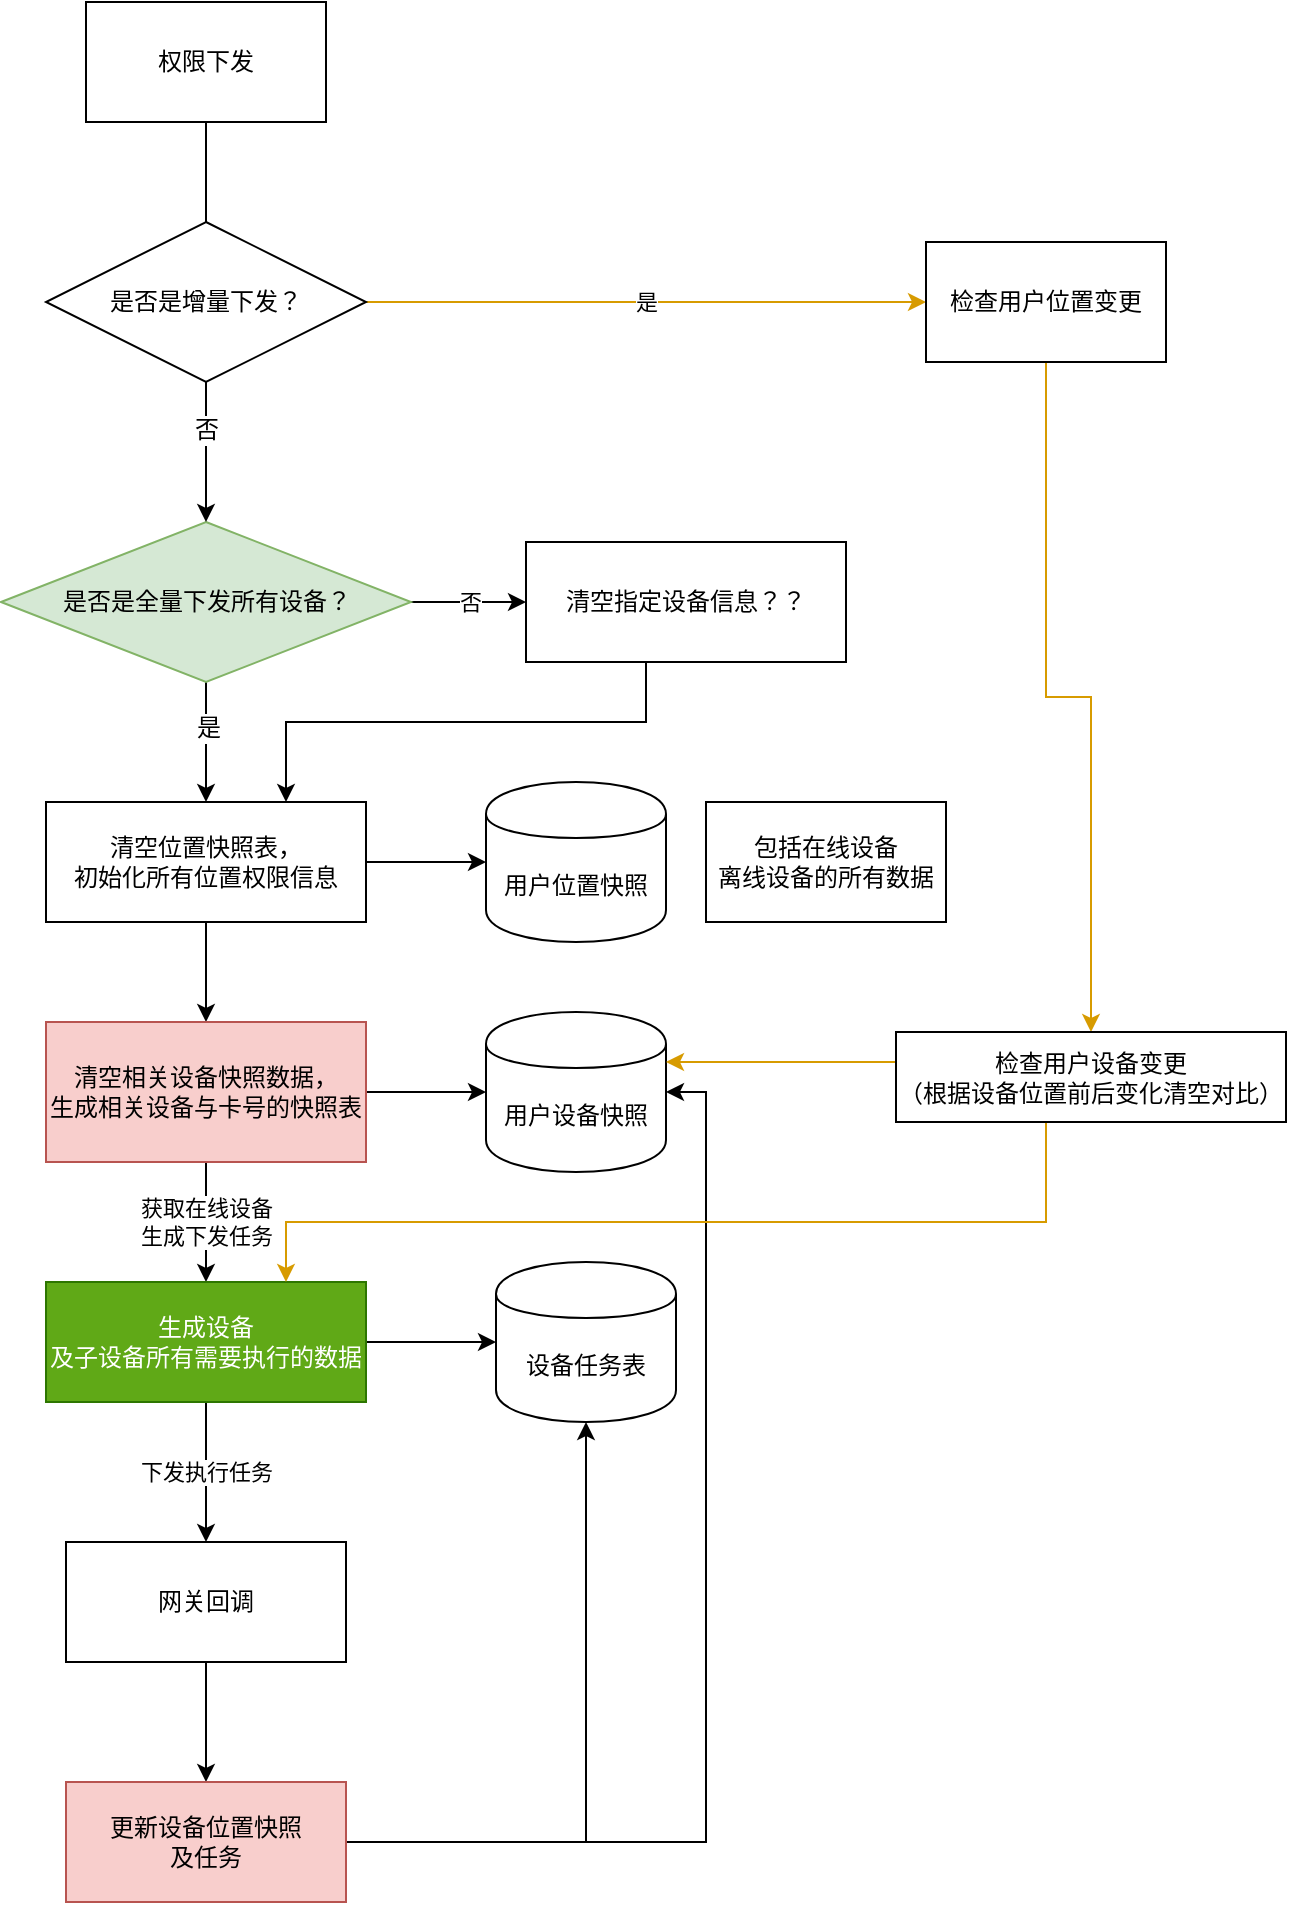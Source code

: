 <mxfile version="12.6.5" type="github">
  <diagram id="v_arF2TW2bqlZ3hK2OgE" name="Page-1">
    <mxGraphModel dx="869" dy="437" grid="1" gridSize="10" guides="1" tooltips="1" connect="1" arrows="1" fold="1" page="1" pageScale="1" pageWidth="827" pageHeight="1169" math="0" shadow="0">
      <root>
        <mxCell id="0"/>
        <mxCell id="1" parent="0"/>
        <mxCell id="MOwNMbAIh5BBS8uGqdnz-7" style="edgeStyle=orthogonalEdgeStyle;rounded=0;orthogonalLoop=1;jettySize=auto;html=1;entryX=0.5;entryY=0;entryDx=0;entryDy=0;" parent="1" source="MOwNMbAIh5BBS8uGqdnz-1" edge="1">
          <mxGeometry relative="1" as="geometry">
            <mxPoint x="160" y="150" as="targetPoint"/>
          </mxGeometry>
        </mxCell>
        <mxCell id="MOwNMbAIh5BBS8uGqdnz-1" value="权限下发" style="rounded=0;whiteSpace=wrap;html=1;" parent="1" vertex="1">
          <mxGeometry x="100" y="20" width="120" height="60" as="geometry"/>
        </mxCell>
        <mxCell id="MOwNMbAIh5BBS8uGqdnz-8" style="edgeStyle=orthogonalEdgeStyle;rounded=0;orthogonalLoop=1;jettySize=auto;html=1;entryX=0.5;entryY=0;entryDx=0;entryDy=0;" parent="1" source="MOwNMbAIh5BBS8uGqdnz-2" target="MOwNMbAIh5BBS8uGqdnz-4" edge="1">
          <mxGeometry relative="1" as="geometry"/>
        </mxCell>
        <mxCell id="MOwNMbAIh5BBS8uGqdnz-9" value="是" style="text;html=1;align=center;verticalAlign=middle;resizable=0;points=[];labelBackgroundColor=#ffffff;" parent="MOwNMbAIh5BBS8uGqdnz-8" vertex="1" connectable="0">
          <mxGeometry x="-0.244" y="1" relative="1" as="geometry">
            <mxPoint as="offset"/>
          </mxGeometry>
        </mxCell>
        <mxCell id="-Oa4V9TWspahq8izikd7-13" value="否" style="edgeStyle=orthogonalEdgeStyle;rounded=0;orthogonalLoop=1;jettySize=auto;html=1;entryX=0;entryY=0.5;entryDx=0;entryDy=0;" edge="1" parent="1" source="MOwNMbAIh5BBS8uGqdnz-2" target="-Oa4V9TWspahq8izikd7-12">
          <mxGeometry relative="1" as="geometry"/>
        </mxCell>
        <mxCell id="MOwNMbAIh5BBS8uGqdnz-2" value="是否是全量下发所有设备？" style="rhombus;whiteSpace=wrap;html=1;fillColor=#d5e8d4;strokeColor=#82b366;" parent="1" vertex="1">
          <mxGeometry x="57.5" y="280" width="205" height="80" as="geometry"/>
        </mxCell>
        <mxCell id="MOwNMbAIh5BBS8uGqdnz-15" style="edgeStyle=orthogonalEdgeStyle;rounded=0;orthogonalLoop=1;jettySize=auto;html=1;entryX=0.5;entryY=0;entryDx=0;entryDy=0;" parent="1" source="MOwNMbAIh5BBS8uGqdnz-4" target="MOwNMbAIh5BBS8uGqdnz-14" edge="1">
          <mxGeometry relative="1" as="geometry"/>
        </mxCell>
        <mxCell id="-Oa4V9TWspahq8izikd7-4" style="edgeStyle=orthogonalEdgeStyle;rounded=0;orthogonalLoop=1;jettySize=auto;html=1;entryX=0;entryY=0.5;entryDx=0;entryDy=0;" edge="1" parent="1" source="MOwNMbAIh5BBS8uGqdnz-4" target="-Oa4V9TWspahq8izikd7-3">
          <mxGeometry relative="1" as="geometry"/>
        </mxCell>
        <mxCell id="MOwNMbAIh5BBS8uGqdnz-4" value="清空位置快照表，&lt;br&gt;初始化所有位置权限信息" style="rounded=0;whiteSpace=wrap;html=1;" parent="1" vertex="1">
          <mxGeometry x="80" y="420" width="160" height="60" as="geometry"/>
        </mxCell>
        <mxCell id="MOwNMbAIh5BBS8uGqdnz-11" style="edgeStyle=orthogonalEdgeStyle;rounded=0;orthogonalLoop=1;jettySize=auto;html=1;entryX=0.5;entryY=0;entryDx=0;entryDy=0;" parent="1" source="MOwNMbAIh5BBS8uGqdnz-10" target="MOwNMbAIh5BBS8uGqdnz-2" edge="1">
          <mxGeometry relative="1" as="geometry"/>
        </mxCell>
        <mxCell id="MOwNMbAIh5BBS8uGqdnz-12" value="否" style="text;html=1;align=center;verticalAlign=middle;resizable=0;points=[];labelBackgroundColor=#ffffff;" parent="MOwNMbAIh5BBS8uGqdnz-11" vertex="1" connectable="0">
          <mxGeometry x="0.225" y="-2" relative="1" as="geometry">
            <mxPoint x="2" y="-19" as="offset"/>
          </mxGeometry>
        </mxCell>
        <mxCell id="-Oa4V9TWspahq8izikd7-10" value="是" style="edgeStyle=orthogonalEdgeStyle;rounded=0;orthogonalLoop=1;jettySize=auto;html=1;entryX=0;entryY=0.5;entryDx=0;entryDy=0;fillColor=#ffe6cc;strokeColor=#d79b00;" edge="1" parent="1" source="MOwNMbAIh5BBS8uGqdnz-10" target="-Oa4V9TWspahq8izikd7-9">
          <mxGeometry relative="1" as="geometry"/>
        </mxCell>
        <mxCell id="MOwNMbAIh5BBS8uGqdnz-10" value="是否是增量下发？" style="rhombus;whiteSpace=wrap;html=1;" parent="1" vertex="1">
          <mxGeometry x="80" y="130" width="160" height="80" as="geometry"/>
        </mxCell>
        <mxCell id="MOwNMbAIh5BBS8uGqdnz-18" value="获取在线设备&lt;br&gt;生成下发任务" style="edgeStyle=orthogonalEdgeStyle;rounded=0;orthogonalLoop=1;jettySize=auto;html=1;entryX=0.5;entryY=0;entryDx=0;entryDy=0;" parent="1" source="MOwNMbAIh5BBS8uGqdnz-14" target="MOwNMbAIh5BBS8uGqdnz-17" edge="1">
          <mxGeometry relative="1" as="geometry"/>
        </mxCell>
        <mxCell id="-Oa4V9TWspahq8izikd7-5" style="edgeStyle=orthogonalEdgeStyle;rounded=0;orthogonalLoop=1;jettySize=auto;html=1;entryX=0;entryY=0.5;entryDx=0;entryDy=0;" edge="1" parent="1" source="MOwNMbAIh5BBS8uGqdnz-14" target="-Oa4V9TWspahq8izikd7-2">
          <mxGeometry relative="1" as="geometry"/>
        </mxCell>
        <mxCell id="MOwNMbAIh5BBS8uGqdnz-14" value="清空相关设备快照数据，&lt;br&gt;生成相关设备与卡号的快照表" style="rounded=0;whiteSpace=wrap;html=1;fillColor=#f8cecc;strokeColor=#b85450;" parent="1" vertex="1">
          <mxGeometry x="80" y="530" width="160" height="70" as="geometry"/>
        </mxCell>
        <mxCell id="MOwNMbAIh5BBS8uGqdnz-22" value="下发执行任务" style="edgeStyle=orthogonalEdgeStyle;rounded=0;orthogonalLoop=1;jettySize=auto;html=1;" parent="1" source="MOwNMbAIh5BBS8uGqdnz-17" target="MOwNMbAIh5BBS8uGqdnz-19" edge="1">
          <mxGeometry relative="1" as="geometry"/>
        </mxCell>
        <mxCell id="-Oa4V9TWspahq8izikd7-6" style="edgeStyle=orthogonalEdgeStyle;rounded=0;orthogonalLoop=1;jettySize=auto;html=1;" edge="1" parent="1" source="MOwNMbAIh5BBS8uGqdnz-17" target="-Oa4V9TWspahq8izikd7-1">
          <mxGeometry relative="1" as="geometry"/>
        </mxCell>
        <mxCell id="MOwNMbAIh5BBS8uGqdnz-17" value="生成设备&lt;br&gt;及子设备所有需要执行的数据" style="rounded=0;whiteSpace=wrap;html=1;fillColor=#60a917;strokeColor=#2D7600;fontColor=#ffffff;" parent="1" vertex="1">
          <mxGeometry x="80" y="660" width="160" height="60" as="geometry"/>
        </mxCell>
        <mxCell id="MOwNMbAIh5BBS8uGqdnz-24" style="edgeStyle=orthogonalEdgeStyle;rounded=0;orthogonalLoop=1;jettySize=auto;html=1;" parent="1" source="MOwNMbAIh5BBS8uGqdnz-19" target="MOwNMbAIh5BBS8uGqdnz-23" edge="1">
          <mxGeometry relative="1" as="geometry"/>
        </mxCell>
        <mxCell id="MOwNMbAIh5BBS8uGqdnz-19" value="网关回调" style="rounded=0;whiteSpace=wrap;html=1;" parent="1" vertex="1">
          <mxGeometry x="90" y="790" width="140" height="60" as="geometry"/>
        </mxCell>
        <mxCell id="-Oa4V9TWspahq8izikd7-7" style="edgeStyle=orthogonalEdgeStyle;rounded=0;orthogonalLoop=1;jettySize=auto;html=1;entryX=0.5;entryY=1;entryDx=0;entryDy=0;" edge="1" parent="1" source="MOwNMbAIh5BBS8uGqdnz-23" target="-Oa4V9TWspahq8izikd7-1">
          <mxGeometry relative="1" as="geometry"/>
        </mxCell>
        <mxCell id="-Oa4V9TWspahq8izikd7-8" style="edgeStyle=orthogonalEdgeStyle;rounded=0;orthogonalLoop=1;jettySize=auto;html=1;entryX=1;entryY=0.5;entryDx=0;entryDy=0;" edge="1" parent="1" source="MOwNMbAIh5BBS8uGqdnz-23" target="-Oa4V9TWspahq8izikd7-2">
          <mxGeometry relative="1" as="geometry"/>
        </mxCell>
        <mxCell id="MOwNMbAIh5BBS8uGqdnz-23" value="更新设备位置快照&lt;br&gt;及任务" style="rounded=0;whiteSpace=wrap;html=1;fillColor=#f8cecc;strokeColor=#b85450;" parent="1" vertex="1">
          <mxGeometry x="90" y="910" width="140" height="60" as="geometry"/>
        </mxCell>
        <mxCell id="-Oa4V9TWspahq8izikd7-1" value="设备任务表" style="shape=cylinder;whiteSpace=wrap;html=1;boundedLbl=1;backgroundOutline=1;" vertex="1" parent="1">
          <mxGeometry x="305" y="650" width="90" height="80" as="geometry"/>
        </mxCell>
        <mxCell id="-Oa4V9TWspahq8izikd7-2" value="用户设备快照" style="shape=cylinder;whiteSpace=wrap;html=1;boundedLbl=1;backgroundOutline=1;" vertex="1" parent="1">
          <mxGeometry x="300" y="525" width="90" height="80" as="geometry"/>
        </mxCell>
        <mxCell id="-Oa4V9TWspahq8izikd7-3" value="用户位置快照" style="shape=cylinder;whiteSpace=wrap;html=1;boundedLbl=1;backgroundOutline=1;" vertex="1" parent="1">
          <mxGeometry x="300" y="410" width="90" height="80" as="geometry"/>
        </mxCell>
        <mxCell id="-Oa4V9TWspahq8izikd7-17" style="edgeStyle=orthogonalEdgeStyle;rounded=0;orthogonalLoop=1;jettySize=auto;html=1;fillColor=#ffe6cc;strokeColor=#d79b00;" edge="1" parent="1" source="-Oa4V9TWspahq8izikd7-9" target="-Oa4V9TWspahq8izikd7-14">
          <mxGeometry relative="1" as="geometry"/>
        </mxCell>
        <mxCell id="-Oa4V9TWspahq8izikd7-9" value="检查用户位置变更" style="rounded=0;whiteSpace=wrap;html=1;" vertex="1" parent="1">
          <mxGeometry x="520" y="140" width="120" height="60" as="geometry"/>
        </mxCell>
        <mxCell id="-Oa4V9TWspahq8izikd7-20" style="edgeStyle=orthogonalEdgeStyle;rounded=0;orthogonalLoop=1;jettySize=auto;html=1;entryX=0.75;entryY=0;entryDx=0;entryDy=0;" edge="1" parent="1" source="-Oa4V9TWspahq8izikd7-12" target="MOwNMbAIh5BBS8uGqdnz-4">
          <mxGeometry relative="1" as="geometry">
            <Array as="points">
              <mxPoint x="380" y="380"/>
              <mxPoint x="200" y="380"/>
            </Array>
          </mxGeometry>
        </mxCell>
        <mxCell id="-Oa4V9TWspahq8izikd7-12" value="清空指定设备信息？？" style="rounded=0;whiteSpace=wrap;html=1;" vertex="1" parent="1">
          <mxGeometry x="320" y="290" width="160" height="60" as="geometry"/>
        </mxCell>
        <mxCell id="-Oa4V9TWspahq8izikd7-18" style="edgeStyle=orthogonalEdgeStyle;rounded=0;orthogonalLoop=1;jettySize=auto;html=1;entryX=0.75;entryY=0;entryDx=0;entryDy=0;fillColor=#ffe6cc;strokeColor=#d79b00;" edge="1" parent="1" source="-Oa4V9TWspahq8izikd7-14" target="MOwNMbAIh5BBS8uGqdnz-17">
          <mxGeometry relative="1" as="geometry">
            <Array as="points">
              <mxPoint x="580" y="630"/>
              <mxPoint x="200" y="630"/>
            </Array>
          </mxGeometry>
        </mxCell>
        <mxCell id="-Oa4V9TWspahq8izikd7-19" style="edgeStyle=orthogonalEdgeStyle;rounded=0;orthogonalLoop=1;jettySize=auto;html=1;fillColor=#ffe6cc;strokeColor=#d79b00;" edge="1" parent="1" source="-Oa4V9TWspahq8izikd7-14" target="-Oa4V9TWspahq8izikd7-2">
          <mxGeometry relative="1" as="geometry">
            <Array as="points">
              <mxPoint x="470" y="550"/>
              <mxPoint x="470" y="550"/>
            </Array>
          </mxGeometry>
        </mxCell>
        <mxCell id="-Oa4V9TWspahq8izikd7-14" value="检查用户设备变更&lt;br&gt;（根据设备位置前后变化清空对比）" style="rounded=0;whiteSpace=wrap;html=1;" vertex="1" parent="1">
          <mxGeometry x="505" y="535" width="195" height="45" as="geometry"/>
        </mxCell>
        <mxCell id="-Oa4V9TWspahq8izikd7-21" value="包括在线设备&lt;br&gt;离线设备的所有数据" style="rounded=0;whiteSpace=wrap;html=1;" vertex="1" parent="1">
          <mxGeometry x="410" y="420" width="120" height="60" as="geometry"/>
        </mxCell>
      </root>
    </mxGraphModel>
  </diagram>
</mxfile>
